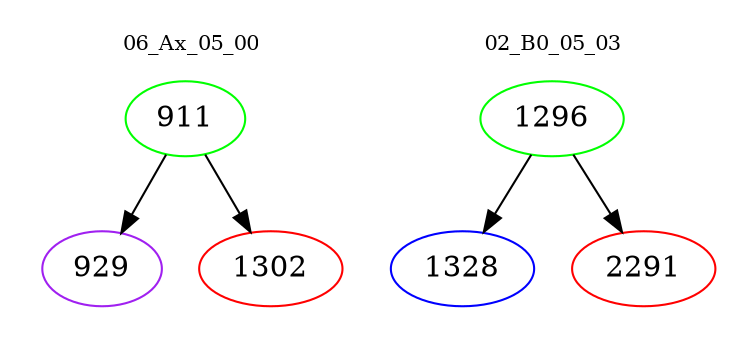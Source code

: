 digraph{
subgraph cluster_0 {
color = white
label = "06_Ax_05_00";
fontsize=10;
T0_911 [label="911", color="green"]
T0_911 -> T0_929 [color="black"]
T0_929 [label="929", color="purple"]
T0_911 -> T0_1302 [color="black"]
T0_1302 [label="1302", color="red"]
}
subgraph cluster_1 {
color = white
label = "02_B0_05_03";
fontsize=10;
T1_1296 [label="1296", color="green"]
T1_1296 -> T1_1328 [color="black"]
T1_1328 [label="1328", color="blue"]
T1_1296 -> T1_2291 [color="black"]
T1_2291 [label="2291", color="red"]
}
}

